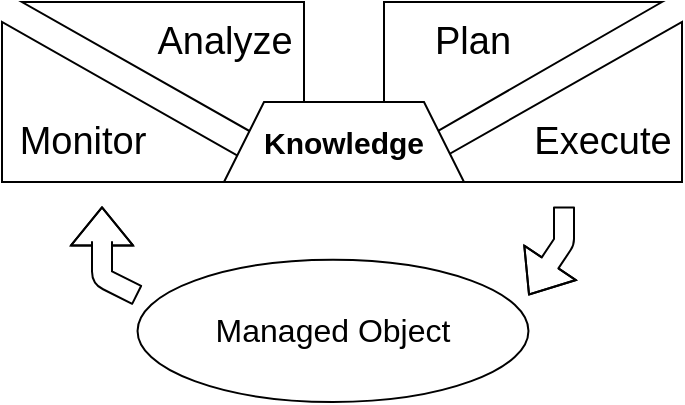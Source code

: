 <mxfile version="14.9.1" type="device"><diagram id="A0I7AshAlNDXhjNvPpWa" name="Page-1"><mxGraphModel dx="786" dy="483" grid="1" gridSize="10" guides="1" tooltips="1" connect="1" arrows="1" fold="1" page="1" pageScale="1" pageWidth="827" pageHeight="1169" math="0" shadow="0"><root><mxCell id="0"/><mxCell id="1" parent="0"/><mxCell id="1NPRw5bjQqTxbpbfnIoW-13" value="" style="shape=manualInput;whiteSpace=wrap;html=1;gradientColor=none;size=80;direction=west;" vertex="1" parent="1"><mxGeometry x="381" y="180" width="139" height="80" as="geometry"/></mxCell><mxCell id="1NPRw5bjQqTxbpbfnIoW-23" value="" style="group" vertex="1" connectable="0" parent="1"><mxGeometry x="190" y="190" width="141" height="80" as="geometry"/></mxCell><mxCell id="1NPRw5bjQqTxbpbfnIoW-5" value="" style="verticalLabelPosition=bottom;verticalAlign=top;html=1;shape=mxgraph.basic.orthogonal_triangle" vertex="1" parent="1NPRw5bjQqTxbpbfnIoW-23"><mxGeometry width="141" height="80" as="geometry"/></mxCell><mxCell id="1NPRw5bjQqTxbpbfnIoW-14" value="&lt;font style=&quot;font-size: 19px&quot;&gt;Monitor&lt;/font&gt;" style="text;html=1;align=center;verticalAlign=middle;resizable=0;points=[];autosize=1;strokeColor=none;" vertex="1" parent="1NPRw5bjQqTxbpbfnIoW-23"><mxGeometry x="0.001" y="50" width="80" height="20" as="geometry"/></mxCell><mxCell id="1NPRw5bjQqTxbpbfnIoW-24" value="" style="group" vertex="1" connectable="0" parent="1"><mxGeometry x="389" y="190" width="141" height="80" as="geometry"/></mxCell><mxCell id="1NPRw5bjQqTxbpbfnIoW-12" value="" style="shape=manualInput;whiteSpace=wrap;html=1;gradientColor=none;size=80;" vertex="1" parent="1NPRw5bjQqTxbpbfnIoW-24"><mxGeometry width="141" height="80" as="geometry"/></mxCell><mxCell id="1NPRw5bjQqTxbpbfnIoW-17" value="&lt;font style=&quot;font-size: 19px&quot;&gt;Execute&lt;/font&gt;" style="text;html=1;align=center;verticalAlign=middle;resizable=0;points=[];autosize=1;strokeColor=none;" vertex="1" parent="1NPRw5bjQqTxbpbfnIoW-24"><mxGeometry x="61.001" y="50" width="80" height="20" as="geometry"/></mxCell><mxCell id="1NPRw5bjQqTxbpbfnIoW-21" value="" style="group" vertex="1" connectable="0" parent="1"><mxGeometry x="200" y="180" width="141" height="80" as="geometry"/></mxCell><mxCell id="1NPRw5bjQqTxbpbfnIoW-6" value="" style="verticalLabelPosition=bottom;verticalAlign=top;html=1;shape=mxgraph.basic.orthogonal_triangle;rotation=-180;" vertex="1" parent="1NPRw5bjQqTxbpbfnIoW-21"><mxGeometry width="141" height="80" as="geometry"/></mxCell><mxCell id="1NPRw5bjQqTxbpbfnIoW-15" value="&lt;font style=&quot;font-size: 19px&quot;&gt;Analyze&lt;/font&gt;" style="text;html=1;align=center;verticalAlign=middle;resizable=0;points=[];autosize=1;strokeColor=none;" vertex="1" parent="1NPRw5bjQqTxbpbfnIoW-21"><mxGeometry x="60.999" y="10" width="80" height="20" as="geometry"/></mxCell><mxCell id="1NPRw5bjQqTxbpbfnIoW-9" value="&lt;font style=&quot;font-size: 15px&quot;&gt;&lt;b&gt;Knowledge&lt;/b&gt;&lt;/font&gt;" style="shape=trapezoid;perimeter=trapezoidPerimeter;whiteSpace=wrap;html=1;fixedSize=1;gradientColor=none;" vertex="1" parent="1"><mxGeometry x="301" y="230" width="120" height="40" as="geometry"/></mxCell><mxCell id="1NPRw5bjQqTxbpbfnIoW-25" value="" style="group" vertex="1" connectable="0" parent="1"><mxGeometry x="240" y="300" width="231" height="80" as="geometry"/></mxCell><mxCell id="1NPRw5bjQqTxbpbfnIoW-1" value="&lt;font style=&quot;font-size: 16px&quot;&gt;Managed Object&lt;/font&gt;" style="ellipse;whiteSpace=wrap;html=1;" vertex="1" parent="1NPRw5bjQqTxbpbfnIoW-25"><mxGeometry x="17.769" y="8.889" width="195.462" height="71.111" as="geometry"/></mxCell><mxCell id="1NPRw5bjQqTxbpbfnIoW-10" value="" style="curved=1;endArrow=classic;html=1;shape=flexArrow;" edge="1" parent="1NPRw5bjQqTxbpbfnIoW-25"><mxGeometry width="50" height="50" relative="1" as="geometry"><mxPoint x="17.769" y="26.667" as="sourcePoint"/><mxPoint y="-17.778" as="targetPoint"/><Array as="points"><mxPoint y="17.778"/><mxPoint/></Array></mxGeometry></mxCell><mxCell id="1NPRw5bjQqTxbpbfnIoW-11" value="" style="curved=1;endArrow=classic;html=1;shape=flexArrow;" edge="1" parent="1NPRw5bjQqTxbpbfnIoW-25"><mxGeometry width="50" height="50" relative="1" as="geometry"><mxPoint x="231" y="-17.778" as="sourcePoint"/><mxPoint x="213.231" y="26.667" as="targetPoint"/><Array as="points"><mxPoint x="231"/></Array></mxGeometry></mxCell><mxCell id="1NPRw5bjQqTxbpbfnIoW-16" value="&lt;font style=&quot;font-size: 19px&quot;&gt;Plan&lt;/font&gt;" style="text;html=1;align=center;verticalAlign=middle;resizable=0;points=[];autosize=1;strokeColor=none;" vertex="1" parent="1"><mxGeometry x="400.004" y="190" width="50" height="20" as="geometry"/></mxCell></root></mxGraphModel></diagram></mxfile>